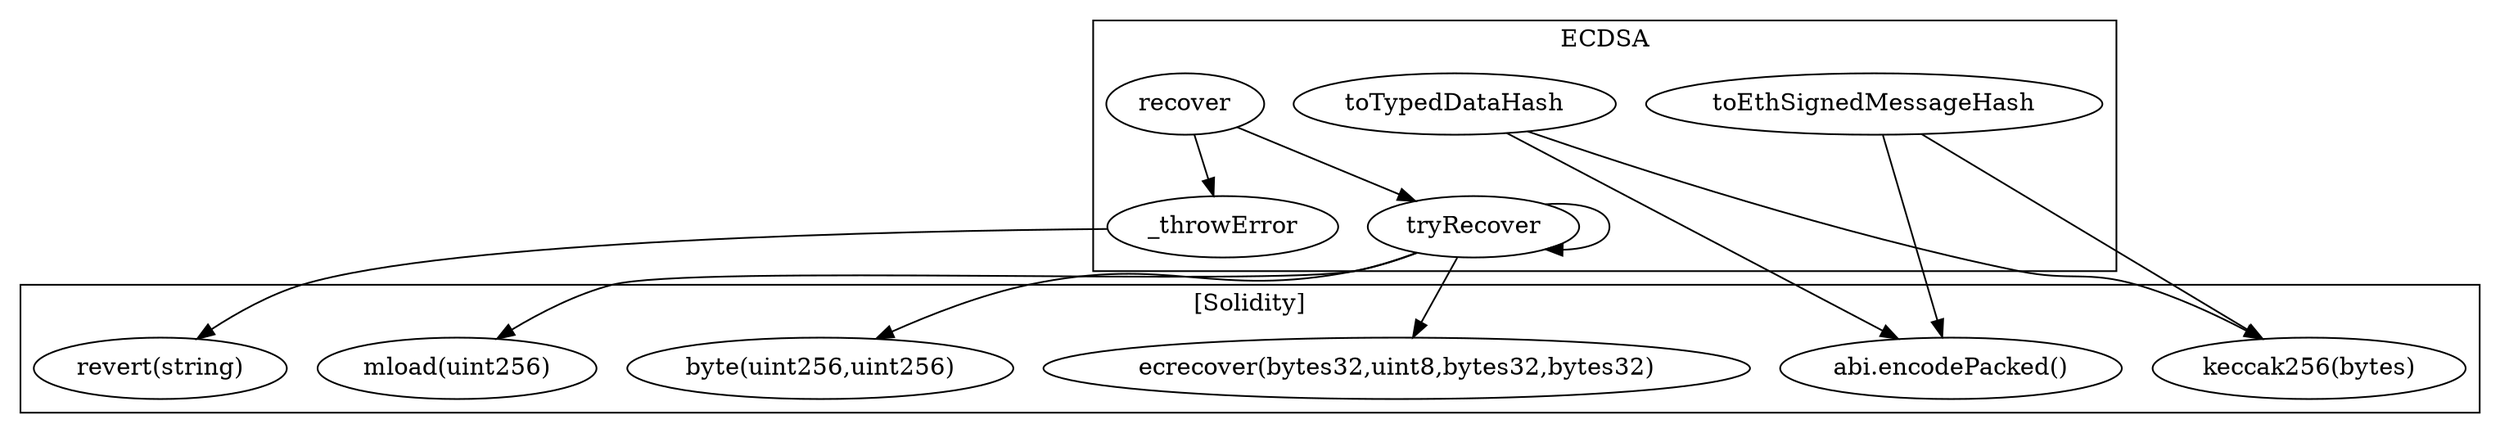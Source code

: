 strict digraph {
subgraph cluster_4993_ECDSA {
label = "ECDSA"
"4993__throwError" [label="_throwError"]
"4993_tryRecover" [label="tryRecover"]
"4993_toTypedDataHash" [label="toTypedDataHash"]
"4993_toEthSignedMessageHash" [label="toEthSignedMessageHash"]
"4993_recover" [label="recover"]
"4993_recover" -> "4993_tryRecover"
"4993_tryRecover" -> "4993_tryRecover"
"4993_recover" -> "4993__throwError"
}subgraph cluster_solidity {
label = "[Solidity]"
"abi.encodePacked()" 
"revert(string)" 
"mload(uint256)" 
"keccak256(bytes)" 
"byte(uint256,uint256)" 
"ecrecover(bytes32,uint8,bytes32,bytes32)" 
"4993_toTypedDataHash" -> "abi.encodePacked()"
"4993_toEthSignedMessageHash" -> "keccak256(bytes)"
"4993_tryRecover" -> "mload(uint256)"
"4993_tryRecover" -> "byte(uint256,uint256)"
"4993_toTypedDataHash" -> "keccak256(bytes)"
"4993_toEthSignedMessageHash" -> "abi.encodePacked()"
"4993_tryRecover" -> "ecrecover(bytes32,uint8,bytes32,bytes32)"
"4993__throwError" -> "revert(string)"
}
}